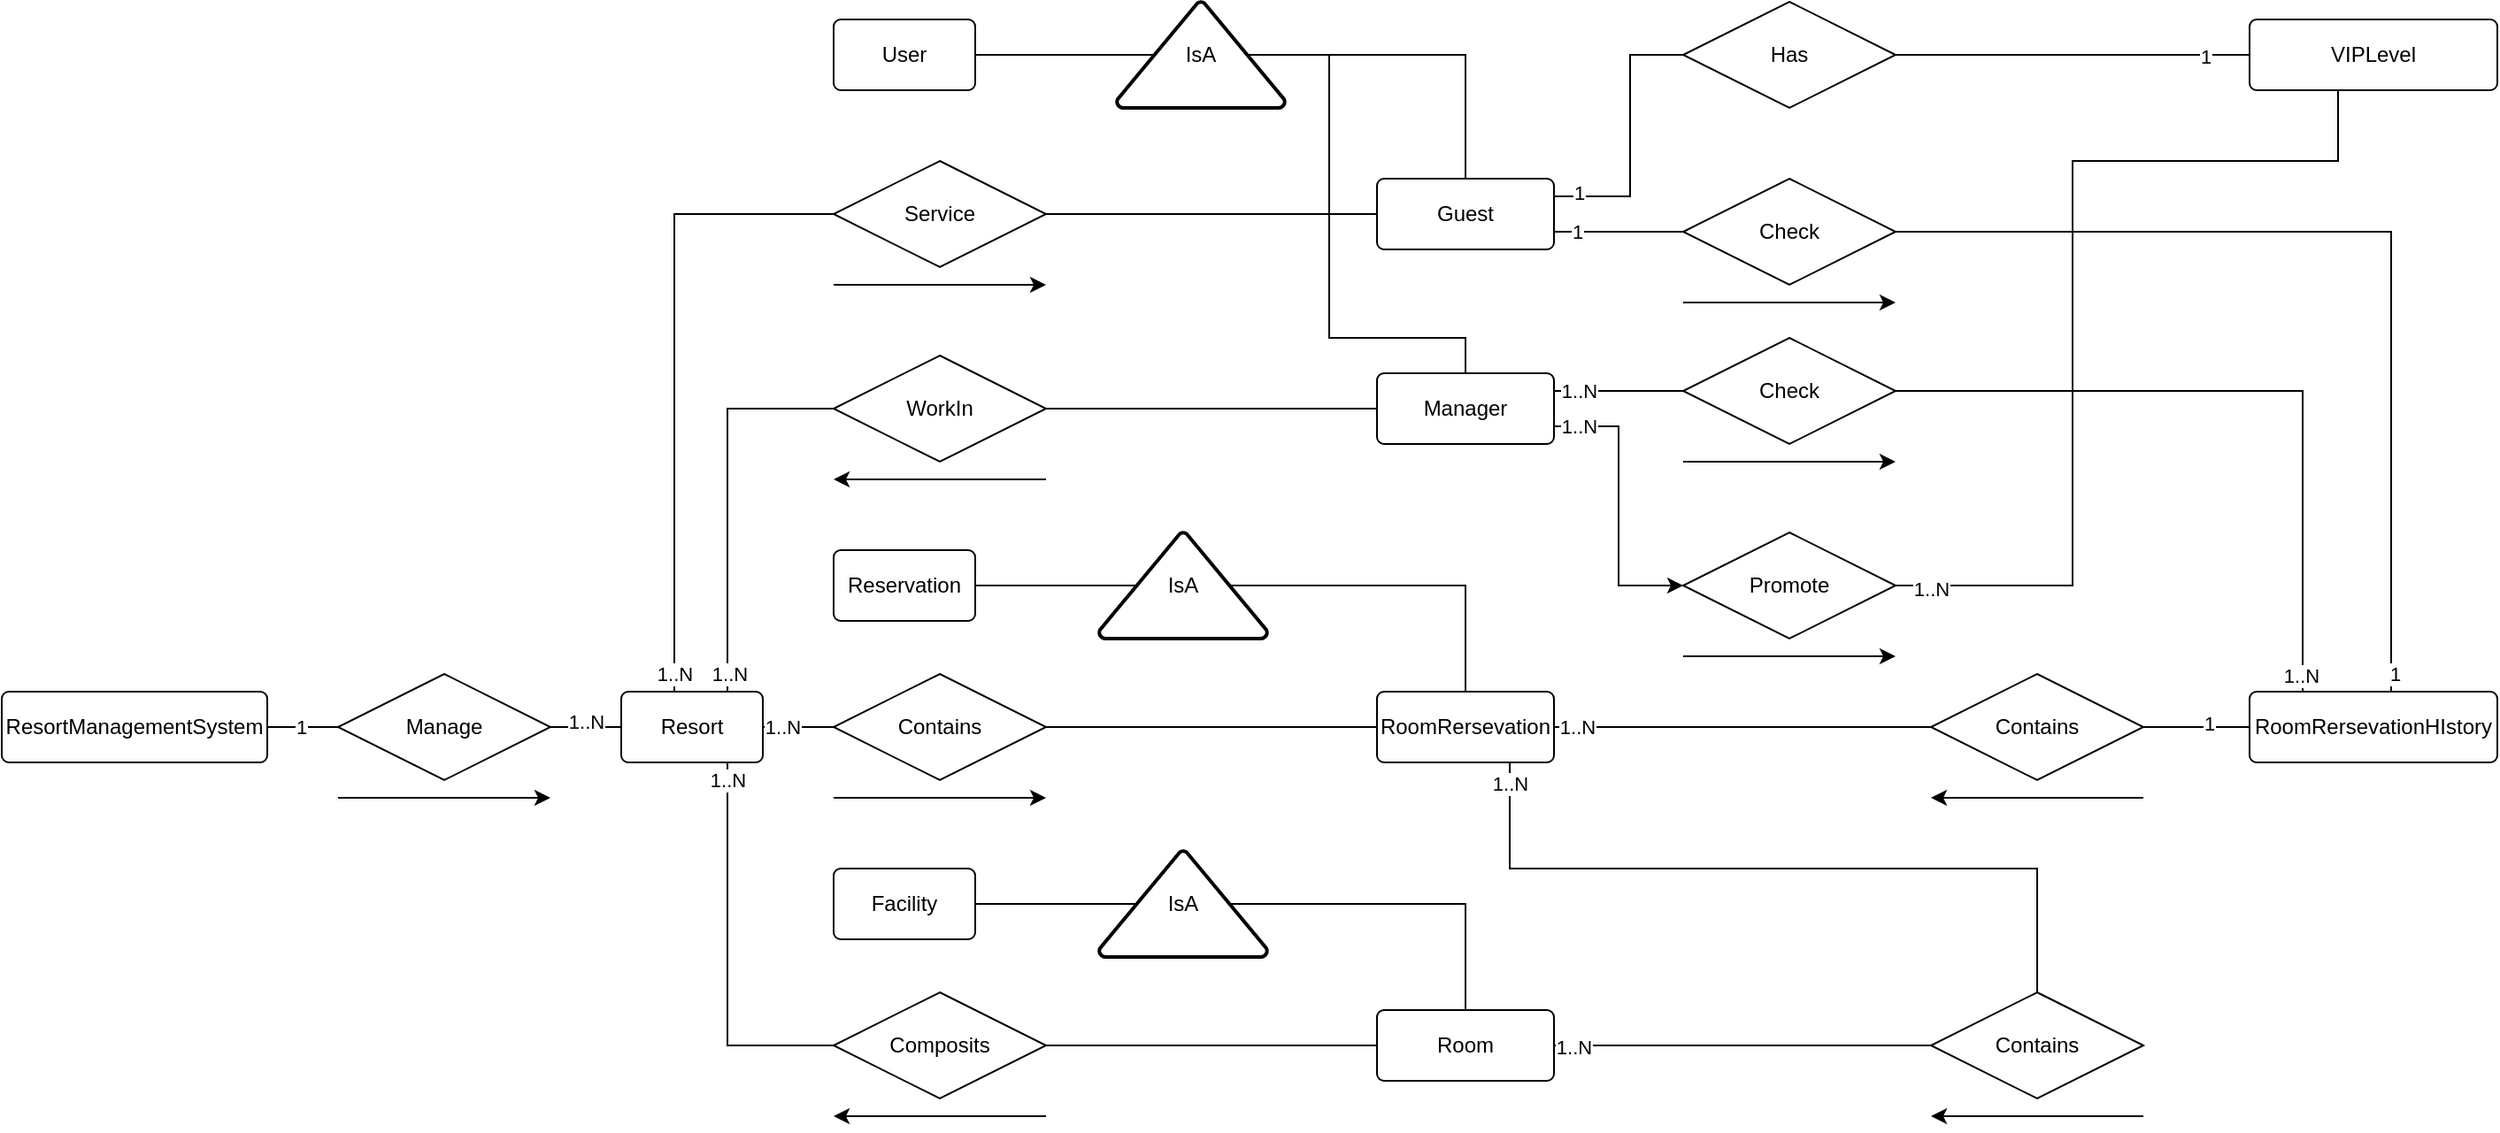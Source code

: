 <mxfile version="22.0.8" type="google">
  <diagram name="Page-1" id="CtAqu_Ewa9IOqDz0TUkq">
    <mxGraphModel grid="1" page="1" gridSize="10" guides="1" tooltips="1" connect="1" arrows="1" fold="1" pageScale="1" pageWidth="827" pageHeight="1169" math="0" shadow="0">
      <root>
        <mxCell id="0" />
        <mxCell id="1" parent="0" />
        <mxCell id="b1p56JkDS0H2IpYGcqzU-3" style="edgeStyle=orthogonalEdgeStyle;rounded=0;orthogonalLoop=1;jettySize=auto;html=1;exitX=1;exitY=0.5;exitDx=0;exitDy=0;entryX=0;entryY=0.5;entryDx=0;entryDy=0;endArrow=none;endFill=0;" edge="1" parent="1" source="b1p56JkDS0H2IpYGcqzU-1" target="b1p56JkDS0H2IpYGcqzU-2">
          <mxGeometry relative="1" as="geometry" />
        </mxCell>
        <mxCell id="b1p56JkDS0H2IpYGcqzU-4" value="1" style="edgeLabel;html=1;align=center;verticalAlign=middle;resizable=0;points=[];" vertex="1" connectable="0" parent="b1p56JkDS0H2IpYGcqzU-3">
          <mxGeometry x="-0.064" relative="1" as="geometry">
            <mxPoint as="offset" />
          </mxGeometry>
        </mxCell>
        <mxCell id="b1p56JkDS0H2IpYGcqzU-1" value="ResortManagementSystem" style="rounded=1;arcSize=10;whiteSpace=wrap;html=1;align=center;" vertex="1" parent="1">
          <mxGeometry x="50" y="320" width="150" height="40" as="geometry" />
        </mxCell>
        <mxCell id="b1p56JkDS0H2IpYGcqzU-6" style="edgeStyle=orthogonalEdgeStyle;rounded=0;orthogonalLoop=1;jettySize=auto;html=1;exitX=1;exitY=0.5;exitDx=0;exitDy=0;entryX=0;entryY=0.5;entryDx=0;entryDy=0;endArrow=none;endFill=0;" edge="1" parent="1" source="b1p56JkDS0H2IpYGcqzU-2" target="b1p56JkDS0H2IpYGcqzU-5">
          <mxGeometry relative="1" as="geometry" />
        </mxCell>
        <mxCell id="b1p56JkDS0H2IpYGcqzU-7" value="1..N" style="edgeLabel;html=1;align=center;verticalAlign=middle;resizable=0;points=[];" vertex="1" connectable="0" parent="b1p56JkDS0H2IpYGcqzU-6">
          <mxGeometry y="3" relative="1" as="geometry">
            <mxPoint as="offset" />
          </mxGeometry>
        </mxCell>
        <mxCell id="b1p56JkDS0H2IpYGcqzU-2" value="Manage" style="shape=rhombus;perimeter=rhombusPerimeter;whiteSpace=wrap;html=1;align=center;" vertex="1" parent="1">
          <mxGeometry x="240" y="310" width="120" height="60" as="geometry" />
        </mxCell>
        <mxCell id="b1p56JkDS0H2IpYGcqzU-100" style="edgeStyle=orthogonalEdgeStyle;rounded=0;orthogonalLoop=1;jettySize=auto;html=1;exitX=0.75;exitY=0;exitDx=0;exitDy=0;entryX=0;entryY=0.5;entryDx=0;entryDy=0;endArrow=none;endFill=0;" edge="1" parent="1" source="b1p56JkDS0H2IpYGcqzU-5" target="b1p56JkDS0H2IpYGcqzU-67">
          <mxGeometry relative="1" as="geometry" />
        </mxCell>
        <mxCell id="b1p56JkDS0H2IpYGcqzU-101" value="1..N" style="edgeLabel;html=1;align=center;verticalAlign=middle;resizable=0;points=[];" vertex="1" connectable="0" parent="b1p56JkDS0H2IpYGcqzU-100">
          <mxGeometry x="-0.746" y="-1" relative="1" as="geometry">
            <mxPoint y="18" as="offset" />
          </mxGeometry>
        </mxCell>
        <mxCell id="b1p56JkDS0H2IpYGcqzU-5" value="Resort" style="rounded=1;arcSize=10;whiteSpace=wrap;html=1;align=center;" vertex="1" parent="1">
          <mxGeometry x="400" y="320" width="80" height="40" as="geometry" />
        </mxCell>
        <mxCell id="b1p56JkDS0H2IpYGcqzU-14" value="1..N" style="edgeStyle=orthogonalEdgeStyle;rounded=0;orthogonalLoop=1;jettySize=auto;html=1;exitX=0;exitY=0.5;exitDx=0;exitDy=0;entryX=0.75;entryY=0;entryDx=0;entryDy=0;endArrow=none;endFill=0;" edge="1" parent="1" source="b1p56JkDS0H2IpYGcqzU-8" target="b1p56JkDS0H2IpYGcqzU-5">
          <mxGeometry x="0.795" relative="1" as="geometry">
            <Array as="points">
              <mxPoint x="430" y="50" />
              <mxPoint x="430" y="320" />
            </Array>
            <mxPoint as="offset" />
          </mxGeometry>
        </mxCell>
        <mxCell id="b1p56JkDS0H2IpYGcqzU-66" style="edgeStyle=orthogonalEdgeStyle;rounded=0;orthogonalLoop=1;jettySize=auto;html=1;exitX=1;exitY=0.5;exitDx=0;exitDy=0;entryX=0;entryY=0.5;entryDx=0;entryDy=0;endArrow=none;endFill=0;" edge="1" parent="1" source="b1p56JkDS0H2IpYGcqzU-8" target="b1p56JkDS0H2IpYGcqzU-46">
          <mxGeometry relative="1" as="geometry" />
        </mxCell>
        <mxCell id="b1p56JkDS0H2IpYGcqzU-8" value="Service" style="shape=rhombus;perimeter=rhombusPerimeter;whiteSpace=wrap;html=1;align=center;" vertex="1" parent="1">
          <mxGeometry x="520" y="20" width="120" height="60" as="geometry" />
        </mxCell>
        <mxCell id="b1p56JkDS0H2IpYGcqzU-12" style="edgeStyle=orthogonalEdgeStyle;rounded=0;orthogonalLoop=1;jettySize=auto;html=1;exitX=0;exitY=0.5;exitDx=0;exitDy=0;entryX=1;entryY=0.5;entryDx=0;entryDy=0;endArrow=none;endFill=0;" edge="1" parent="1" source="b1p56JkDS0H2IpYGcqzU-10" target="b1p56JkDS0H2IpYGcqzU-5">
          <mxGeometry relative="1" as="geometry" />
        </mxCell>
        <mxCell id="b1p56JkDS0H2IpYGcqzU-27" value="1..N" style="edgeLabel;html=1;align=center;verticalAlign=middle;resizable=0;points=[];" vertex="1" connectable="0" parent="b1p56JkDS0H2IpYGcqzU-12">
          <mxGeometry x="-0.114" y="-2" relative="1" as="geometry">
            <mxPoint x="-12" y="2" as="offset" />
          </mxGeometry>
        </mxCell>
        <mxCell id="b1p56JkDS0H2IpYGcqzU-72" style="edgeStyle=orthogonalEdgeStyle;rounded=0;orthogonalLoop=1;jettySize=auto;html=1;exitX=1;exitY=0.5;exitDx=0;exitDy=0;entryX=0;entryY=0.5;entryDx=0;entryDy=0;endArrow=none;endFill=0;" edge="1" parent="1" source="b1p56JkDS0H2IpYGcqzU-10" target="b1p56JkDS0H2IpYGcqzU-51">
          <mxGeometry relative="1" as="geometry" />
        </mxCell>
        <mxCell id="b1p56JkDS0H2IpYGcqzU-10" value="Contains" style="shape=rhombus;perimeter=rhombusPerimeter;whiteSpace=wrap;html=1;align=center;" vertex="1" parent="1">
          <mxGeometry x="520" y="310" width="120" height="60" as="geometry" />
        </mxCell>
        <mxCell id="b1p56JkDS0H2IpYGcqzU-15" style="edgeStyle=orthogonalEdgeStyle;rounded=0;orthogonalLoop=1;jettySize=auto;html=1;exitX=0;exitY=0.5;exitDx=0;exitDy=0;entryX=0.75;entryY=1;entryDx=0;entryDy=0;endArrow=none;endFill=0;" edge="1" parent="1" source="b1p56JkDS0H2IpYGcqzU-11" target="b1p56JkDS0H2IpYGcqzU-5">
          <mxGeometry relative="1" as="geometry" />
        </mxCell>
        <mxCell id="b1p56JkDS0H2IpYGcqzU-25" value="1..N" style="edgeLabel;html=1;align=center;verticalAlign=middle;resizable=0;points=[];" vertex="1" connectable="0" parent="b1p56JkDS0H2IpYGcqzU-15">
          <mxGeometry x="0.382" y="-2" relative="1" as="geometry">
            <mxPoint x="-2" y="-58" as="offset" />
          </mxGeometry>
        </mxCell>
        <mxCell id="b1p56JkDS0H2IpYGcqzU-63" style="edgeStyle=orthogonalEdgeStyle;rounded=0;orthogonalLoop=1;jettySize=auto;html=1;exitX=1;exitY=0.5;exitDx=0;exitDy=0;entryX=0;entryY=0.5;entryDx=0;entryDy=0;endArrow=none;endFill=0;" edge="1" parent="1" source="b1p56JkDS0H2IpYGcqzU-11" target="b1p56JkDS0H2IpYGcqzU-38">
          <mxGeometry relative="1" as="geometry" />
        </mxCell>
        <mxCell id="b1p56JkDS0H2IpYGcqzU-11" value="Composits" style="shape=rhombus;perimeter=rhombusPerimeter;whiteSpace=wrap;html=1;align=center;" vertex="1" parent="1">
          <mxGeometry x="520" y="490" width="120" height="60" as="geometry" />
        </mxCell>
        <mxCell id="b1p56JkDS0H2IpYGcqzU-16" value="User" style="rounded=1;arcSize=10;whiteSpace=wrap;html=1;align=center;" vertex="1" parent="1">
          <mxGeometry x="520" y="-60" width="80" height="40" as="geometry" />
        </mxCell>
        <mxCell id="b1p56JkDS0H2IpYGcqzU-18" value="Reservation" style="rounded=1;arcSize=10;whiteSpace=wrap;html=1;align=center;" vertex="1" parent="1">
          <mxGeometry x="520" y="240" width="80" height="40" as="geometry" />
        </mxCell>
        <mxCell id="b1p56JkDS0H2IpYGcqzU-33" style="edgeStyle=orthogonalEdgeStyle;rounded=0;orthogonalLoop=1;jettySize=auto;html=1;exitX=1;exitY=0.5;exitDx=0;exitDy=0;entryX=0.22;entryY=0.5;entryDx=0;entryDy=0;endArrow=none;endFill=0;entryPerimeter=0;" edge="1" parent="1" source="b1p56JkDS0H2IpYGcqzU-19" target="b1p56JkDS0H2IpYGcqzU-37">
          <mxGeometry relative="1" as="geometry">
            <mxPoint x="670" y="440" as="targetPoint" />
          </mxGeometry>
        </mxCell>
        <mxCell id="b1p56JkDS0H2IpYGcqzU-19" value="Facility" style="rounded=1;arcSize=10;whiteSpace=wrap;html=1;align=center;" vertex="1" parent="1">
          <mxGeometry x="520" y="420" width="80" height="40" as="geometry" />
        </mxCell>
        <mxCell id="b1p56JkDS0H2IpYGcqzU-23" value="" style="endArrow=classic;html=1;rounded=0;" edge="1" parent="1">
          <mxGeometry width="50" height="50" relative="1" as="geometry">
            <mxPoint x="240" y="380" as="sourcePoint" />
            <mxPoint x="360" y="380" as="targetPoint" />
          </mxGeometry>
        </mxCell>
        <mxCell id="b1p56JkDS0H2IpYGcqzU-29" value="" style="endArrow=classic;html=1;rounded=0;" edge="1" parent="1">
          <mxGeometry width="50" height="50" relative="1" as="geometry">
            <mxPoint x="520" y="90" as="sourcePoint" />
            <mxPoint x="640" y="90" as="targetPoint" />
          </mxGeometry>
        </mxCell>
        <mxCell id="b1p56JkDS0H2IpYGcqzU-30" value="" style="endArrow=classic;html=1;rounded=0;" edge="1" parent="1">
          <mxGeometry width="50" height="50" relative="1" as="geometry">
            <mxPoint x="520" y="380" as="sourcePoint" />
            <mxPoint x="640" y="380" as="targetPoint" />
          </mxGeometry>
        </mxCell>
        <mxCell id="b1p56JkDS0H2IpYGcqzU-31" value="" style="endArrow=classic;html=1;rounded=0;" edge="1" parent="1">
          <mxGeometry width="50" height="50" relative="1" as="geometry">
            <mxPoint x="640" y="560" as="sourcePoint" />
            <mxPoint x="520" y="560" as="targetPoint" />
          </mxGeometry>
        </mxCell>
        <mxCell id="b1p56JkDS0H2IpYGcqzU-73" style="edgeStyle=orthogonalEdgeStyle;rounded=0;orthogonalLoop=1;jettySize=auto;html=1;exitX=0.78;exitY=0.5;exitDx=0;exitDy=0;exitPerimeter=0;entryX=0.5;entryY=0;entryDx=0;entryDy=0;endArrow=none;endFill=0;" edge="1" parent="1" source="b1p56JkDS0H2IpYGcqzU-37" target="b1p56JkDS0H2IpYGcqzU-38">
          <mxGeometry relative="1" as="geometry" />
        </mxCell>
        <mxCell id="b1p56JkDS0H2IpYGcqzU-37" value="IsA" style="strokeWidth=2;html=1;shape=mxgraph.flowchart.extract_or_measurement;whiteSpace=wrap;" vertex="1" parent="1">
          <mxGeometry x="670" y="410" width="95" height="60" as="geometry" />
        </mxCell>
        <mxCell id="b1p56JkDS0H2IpYGcqzU-38" value="Room" style="rounded=1;arcSize=10;whiteSpace=wrap;html=1;align=center;" vertex="1" parent="1">
          <mxGeometry x="827" y="500" width="100" height="40" as="geometry" />
        </mxCell>
        <mxCell id="b1p56JkDS0H2IpYGcqzU-61" style="edgeStyle=orthogonalEdgeStyle;rounded=0;orthogonalLoop=1;jettySize=auto;html=1;exitX=0.78;exitY=0.5;exitDx=0;exitDy=0;exitPerimeter=0;entryX=0.5;entryY=0;entryDx=0;entryDy=0;endArrow=none;endFill=0;" edge="1" parent="1" source="b1p56JkDS0H2IpYGcqzU-41" target="b1p56JkDS0H2IpYGcqzU-51">
          <mxGeometry relative="1" as="geometry" />
        </mxCell>
        <mxCell id="b1p56JkDS0H2IpYGcqzU-41" value="IsA" style="strokeWidth=2;html=1;shape=mxgraph.flowchart.extract_or_measurement;whiteSpace=wrap;" vertex="1" parent="1">
          <mxGeometry x="670" y="230" width="95" height="60" as="geometry" />
        </mxCell>
        <mxCell id="b1p56JkDS0H2IpYGcqzU-43" style="edgeStyle=orthogonalEdgeStyle;rounded=0;orthogonalLoop=1;jettySize=auto;html=1;exitX=1;exitY=0.5;exitDx=0;exitDy=0;entryX=0.22;entryY=0.5;entryDx=0;entryDy=0;entryPerimeter=0;endArrow=none;endFill=0;" edge="1" parent="1" source="b1p56JkDS0H2IpYGcqzU-18" target="b1p56JkDS0H2IpYGcqzU-41">
          <mxGeometry relative="1" as="geometry" />
        </mxCell>
        <mxCell id="b1p56JkDS0H2IpYGcqzU-64" style="edgeStyle=orthogonalEdgeStyle;rounded=0;orthogonalLoop=1;jettySize=auto;html=1;exitX=0.78;exitY=0.5;exitDx=0;exitDy=0;exitPerimeter=0;entryX=0.5;entryY=0;entryDx=0;entryDy=0;endArrow=none;endFill=0;" edge="1" parent="1" source="b1p56JkDS0H2IpYGcqzU-45" target="b1p56JkDS0H2IpYGcqzU-46">
          <mxGeometry relative="1" as="geometry" />
        </mxCell>
        <mxCell id="b1p56JkDS0H2IpYGcqzU-65" style="edgeStyle=orthogonalEdgeStyle;rounded=0;orthogonalLoop=1;jettySize=auto;html=1;exitX=0.78;exitY=0.5;exitDx=0;exitDy=0;exitPerimeter=0;entryX=0.5;entryY=0;entryDx=0;entryDy=0;endArrow=none;endFill=0;" edge="1" parent="1" source="b1p56JkDS0H2IpYGcqzU-45" target="b1p56JkDS0H2IpYGcqzU-48">
          <mxGeometry relative="1" as="geometry">
            <Array as="points">
              <mxPoint x="800" y="-40" />
              <mxPoint x="800" y="120" />
              <mxPoint x="877" y="120" />
            </Array>
          </mxGeometry>
        </mxCell>
        <mxCell id="b1p56JkDS0H2IpYGcqzU-45" value="IsA" style="strokeWidth=2;html=1;shape=mxgraph.flowchart.extract_or_measurement;whiteSpace=wrap;" vertex="1" parent="1">
          <mxGeometry x="680" y="-70" width="95" height="60" as="geometry" />
        </mxCell>
        <mxCell id="b1p56JkDS0H2IpYGcqzU-79" style="edgeStyle=orthogonalEdgeStyle;rounded=0;orthogonalLoop=1;jettySize=auto;html=1;exitX=1;exitY=0.5;exitDx=0;exitDy=0;entryX=0;entryY=0.5;entryDx=0;entryDy=0;endArrow=none;endFill=0;" edge="1" parent="1" source="b1p56JkDS0H2IpYGcqzU-46" target="b1p56JkDS0H2IpYGcqzU-78">
          <mxGeometry relative="1" as="geometry">
            <Array as="points">
              <mxPoint x="927" y="60" />
            </Array>
          </mxGeometry>
        </mxCell>
        <mxCell id="b1p56JkDS0H2IpYGcqzU-94" value="1" style="edgeLabel;html=1;align=center;verticalAlign=middle;resizable=0;points=[];" vertex="1" connectable="0" parent="b1p56JkDS0H2IpYGcqzU-79">
          <mxGeometry x="-0.304" y="-1" relative="1" as="geometry">
            <mxPoint x="-6" y="-1" as="offset" />
          </mxGeometry>
        </mxCell>
        <mxCell id="b1p56JkDS0H2IpYGcqzU-92" style="edgeStyle=orthogonalEdgeStyle;rounded=0;orthogonalLoop=1;jettySize=auto;html=1;exitX=1;exitY=0.25;exitDx=0;exitDy=0;entryX=0;entryY=0.5;entryDx=0;entryDy=0;endArrow=none;endFill=0;" edge="1" parent="1" source="b1p56JkDS0H2IpYGcqzU-46" target="b1p56JkDS0H2IpYGcqzU-88">
          <mxGeometry relative="1" as="geometry">
            <Array as="points">
              <mxPoint x="970" y="40" />
              <mxPoint x="970" y="-40" />
            </Array>
          </mxGeometry>
        </mxCell>
        <mxCell id="b1p56JkDS0H2IpYGcqzU-93" value="1" style="edgeLabel;html=1;align=center;verticalAlign=middle;resizable=0;points=[];" vertex="1" connectable="0" parent="b1p56JkDS0H2IpYGcqzU-92">
          <mxGeometry x="-0.866" y="2" relative="1" as="geometry">
            <mxPoint x="3" as="offset" />
          </mxGeometry>
        </mxCell>
        <mxCell id="b1p56JkDS0H2IpYGcqzU-46" value="Guest" style="rounded=1;arcSize=10;whiteSpace=wrap;html=1;align=center;" vertex="1" parent="1">
          <mxGeometry x="827" y="30" width="100" height="40" as="geometry" />
        </mxCell>
        <mxCell id="b1p56JkDS0H2IpYGcqzU-47" style="edgeStyle=orthogonalEdgeStyle;rounded=0;orthogonalLoop=1;jettySize=auto;html=1;exitX=1;exitY=0.5;exitDx=0;exitDy=0;entryX=0.22;entryY=0.5;entryDx=0;entryDy=0;entryPerimeter=0;endArrow=none;endFill=0;" edge="1" parent="1" source="b1p56JkDS0H2IpYGcqzU-16" target="b1p56JkDS0H2IpYGcqzU-45">
          <mxGeometry relative="1" as="geometry" />
        </mxCell>
        <mxCell id="b1p56JkDS0H2IpYGcqzU-75" style="edgeStyle=orthogonalEdgeStyle;rounded=0;orthogonalLoop=1;jettySize=auto;html=1;exitX=1;exitY=0.5;exitDx=0;exitDy=0;entryX=0;entryY=0.5;entryDx=0;entryDy=0;endArrow=none;endFill=0;" edge="1" parent="1" source="b1p56JkDS0H2IpYGcqzU-48" target="b1p56JkDS0H2IpYGcqzU-74">
          <mxGeometry relative="1" as="geometry">
            <Array as="points">
              <mxPoint x="927" y="150" />
            </Array>
          </mxGeometry>
        </mxCell>
        <mxCell id="b1p56JkDS0H2IpYGcqzU-98" value="1..N" style="edgeLabel;html=1;align=center;verticalAlign=middle;resizable=0;points=[];" vertex="1" connectable="0" parent="b1p56JkDS0H2IpYGcqzU-75">
          <mxGeometry x="-0.389" y="2" relative="1" as="geometry">
            <mxPoint x="-2" y="2" as="offset" />
          </mxGeometry>
        </mxCell>
        <mxCell id="b1p56JkDS0H2IpYGcqzU-108" style="edgeStyle=orthogonalEdgeStyle;rounded=0;orthogonalLoop=1;jettySize=auto;html=1;exitX=1;exitY=0.75;exitDx=0;exitDy=0;entryX=0;entryY=0.5;entryDx=0;entryDy=0;" edge="1" parent="1" source="b1p56JkDS0H2IpYGcqzU-48" target="b1p56JkDS0H2IpYGcqzU-106">
          <mxGeometry relative="1" as="geometry" />
        </mxCell>
        <mxCell id="b1p56JkDS0H2IpYGcqzU-109" value="1..N" style="edgeLabel;html=1;align=center;verticalAlign=middle;resizable=0;points=[];" vertex="1" connectable="0" parent="b1p56JkDS0H2IpYGcqzU-108">
          <mxGeometry x="-0.829" y="1" relative="1" as="geometry">
            <mxPoint y="1" as="offset" />
          </mxGeometry>
        </mxCell>
        <mxCell id="b1p56JkDS0H2IpYGcqzU-48" value="Manager" style="rounded=1;arcSize=10;whiteSpace=wrap;html=1;align=center;" vertex="1" parent="1">
          <mxGeometry x="827" y="140" width="100" height="40" as="geometry" />
        </mxCell>
        <mxCell id="b1p56JkDS0H2IpYGcqzU-58" style="edgeStyle=orthogonalEdgeStyle;rounded=0;orthogonalLoop=1;jettySize=auto;html=1;exitX=1;exitY=0.5;exitDx=0;exitDy=0;entryX=0;entryY=0.5;entryDx=0;entryDy=0;endArrow=none;endFill=0;" edge="1" parent="1" source="b1p56JkDS0H2IpYGcqzU-51" target="b1p56JkDS0H2IpYGcqzU-57">
          <mxGeometry relative="1" as="geometry" />
        </mxCell>
        <mxCell id="b1p56JkDS0H2IpYGcqzU-103" value="1..N" style="edgeLabel;html=1;align=center;verticalAlign=middle;resizable=0;points=[];" vertex="1" connectable="0" parent="b1p56JkDS0H2IpYGcqzU-58">
          <mxGeometry x="-0.896" y="1" relative="1" as="geometry">
            <mxPoint x="2" y="1" as="offset" />
          </mxGeometry>
        </mxCell>
        <mxCell id="b1p56JkDS0H2IpYGcqzU-84" style="edgeStyle=orthogonalEdgeStyle;rounded=0;orthogonalLoop=1;jettySize=auto;html=1;exitX=0.75;exitY=1;exitDx=0;exitDy=0;entryX=0.5;entryY=0;entryDx=0;entryDy=0;endArrow=none;endFill=0;" edge="1" parent="1" source="b1p56JkDS0H2IpYGcqzU-51" target="b1p56JkDS0H2IpYGcqzU-83">
          <mxGeometry relative="1" as="geometry">
            <Array as="points">
              <mxPoint x="902" y="420" />
              <mxPoint x="1200" y="420" />
            </Array>
          </mxGeometry>
        </mxCell>
        <mxCell id="b1p56JkDS0H2IpYGcqzU-104" value="1..N" style="edgeLabel;html=1;align=center;verticalAlign=middle;resizable=0;points=[];" vertex="1" connectable="0" parent="b1p56JkDS0H2IpYGcqzU-84">
          <mxGeometry x="-0.944" relative="1" as="geometry">
            <mxPoint as="offset" />
          </mxGeometry>
        </mxCell>
        <mxCell id="b1p56JkDS0H2IpYGcqzU-51" value="RoomRersevation" style="rounded=1;arcSize=10;whiteSpace=wrap;html=1;align=center;" vertex="1" parent="1">
          <mxGeometry x="827" y="320" width="100" height="40" as="geometry" />
        </mxCell>
        <mxCell id="b1p56JkDS0H2IpYGcqzU-56" value="RoomRersevationHIstory" style="rounded=1;arcSize=10;whiteSpace=wrap;html=1;align=center;" vertex="1" parent="1">
          <mxGeometry x="1320" y="320" width="140" height="40" as="geometry" />
        </mxCell>
        <mxCell id="b1p56JkDS0H2IpYGcqzU-59" style="edgeStyle=orthogonalEdgeStyle;rounded=0;orthogonalLoop=1;jettySize=auto;html=1;exitX=1;exitY=0.5;exitDx=0;exitDy=0;entryX=0;entryY=0.5;entryDx=0;entryDy=0;endArrow=none;endFill=0;" edge="1" parent="1" source="b1p56JkDS0H2IpYGcqzU-57" target="b1p56JkDS0H2IpYGcqzU-56">
          <mxGeometry relative="1" as="geometry" />
        </mxCell>
        <mxCell id="b1p56JkDS0H2IpYGcqzU-102" value="1" style="edgeLabel;html=1;align=center;verticalAlign=middle;resizable=0;points=[];" vertex="1" connectable="0" parent="b1p56JkDS0H2IpYGcqzU-59">
          <mxGeometry x="0.212" y="2" relative="1" as="geometry">
            <mxPoint as="offset" />
          </mxGeometry>
        </mxCell>
        <mxCell id="b1p56JkDS0H2IpYGcqzU-57" value="Contains" style="shape=rhombus;perimeter=rhombusPerimeter;whiteSpace=wrap;html=1;align=center;" vertex="1" parent="1">
          <mxGeometry x="1140" y="310" width="120" height="60" as="geometry" />
        </mxCell>
        <mxCell id="b1p56JkDS0H2IpYGcqzU-60" value="" style="endArrow=classic;html=1;rounded=0;" edge="1" parent="1">
          <mxGeometry width="50" height="50" relative="1" as="geometry">
            <mxPoint x="1260" y="380" as="sourcePoint" />
            <mxPoint x="1140" y="380" as="targetPoint" />
          </mxGeometry>
        </mxCell>
        <mxCell id="b1p56JkDS0H2IpYGcqzU-69" style="edgeStyle=orthogonalEdgeStyle;rounded=0;orthogonalLoop=1;jettySize=auto;html=1;exitX=1;exitY=0.5;exitDx=0;exitDy=0;entryX=0;entryY=0.5;entryDx=0;entryDy=0;endArrow=none;endFill=0;" edge="1" parent="1" source="b1p56JkDS0H2IpYGcqzU-67" target="b1p56JkDS0H2IpYGcqzU-48">
          <mxGeometry relative="1" as="geometry" />
        </mxCell>
        <mxCell id="b1p56JkDS0H2IpYGcqzU-67" value="WorkIn" style="shape=rhombus;perimeter=rhombusPerimeter;whiteSpace=wrap;html=1;align=center;" vertex="1" parent="1">
          <mxGeometry x="520" y="130" width="120" height="60" as="geometry" />
        </mxCell>
        <mxCell id="b1p56JkDS0H2IpYGcqzU-68" value="" style="endArrow=classic;html=1;rounded=0;" edge="1" parent="1">
          <mxGeometry width="50" height="50" relative="1" as="geometry">
            <mxPoint x="640" y="200" as="sourcePoint" />
            <mxPoint x="520" y="200" as="targetPoint" />
          </mxGeometry>
        </mxCell>
        <mxCell id="b1p56JkDS0H2IpYGcqzU-76" style="edgeStyle=orthogonalEdgeStyle;rounded=0;orthogonalLoop=1;jettySize=auto;html=1;exitX=1;exitY=0.5;exitDx=0;exitDy=0;entryX=0.5;entryY=0;entryDx=0;entryDy=0;endArrow=none;endFill=0;" edge="1" parent="1" source="b1p56JkDS0H2IpYGcqzU-74" target="b1p56JkDS0H2IpYGcqzU-56">
          <mxGeometry relative="1" as="geometry">
            <Array as="points">
              <mxPoint x="1350" y="150" />
              <mxPoint x="1350" y="320" />
            </Array>
          </mxGeometry>
        </mxCell>
        <mxCell id="b1p56JkDS0H2IpYGcqzU-97" value="1..N" style="edgeLabel;html=1;align=center;verticalAlign=middle;resizable=0;points=[];" vertex="1" connectable="0" parent="b1p56JkDS0H2IpYGcqzU-76">
          <mxGeometry x="0.702" y="-1" relative="1" as="geometry">
            <mxPoint y="16" as="offset" />
          </mxGeometry>
        </mxCell>
        <mxCell id="b1p56JkDS0H2IpYGcqzU-74" value="Check" style="shape=rhombus;perimeter=rhombusPerimeter;whiteSpace=wrap;html=1;align=center;" vertex="1" parent="1">
          <mxGeometry x="1000" y="120" width="120" height="60" as="geometry" />
        </mxCell>
        <mxCell id="b1p56JkDS0H2IpYGcqzU-77" value="" style="endArrow=classic;html=1;rounded=0;" edge="1" parent="1">
          <mxGeometry width="50" height="50" relative="1" as="geometry">
            <mxPoint x="1000" y="190" as="sourcePoint" />
            <mxPoint x="1120" y="190" as="targetPoint" />
          </mxGeometry>
        </mxCell>
        <mxCell id="b1p56JkDS0H2IpYGcqzU-81" style="edgeStyle=orthogonalEdgeStyle;rounded=0;orthogonalLoop=1;jettySize=auto;html=1;exitX=1;exitY=0.5;exitDx=0;exitDy=0;entryX=0.5;entryY=0;entryDx=0;entryDy=0;endArrow=none;endFill=0;" edge="1" parent="1" source="b1p56JkDS0H2IpYGcqzU-78" target="b1p56JkDS0H2IpYGcqzU-56">
          <mxGeometry relative="1" as="geometry">
            <Array as="points">
              <mxPoint x="1400" y="60" />
              <mxPoint x="1400" y="320" />
            </Array>
          </mxGeometry>
        </mxCell>
        <mxCell id="b1p56JkDS0H2IpYGcqzU-96" value="1" style="edgeLabel;html=1;align=center;verticalAlign=middle;resizable=0;points=[];" vertex="1" connectable="0" parent="b1p56JkDS0H2IpYGcqzU-81">
          <mxGeometry x="0.838" y="2" relative="1" as="geometry">
            <mxPoint y="24" as="offset" />
          </mxGeometry>
        </mxCell>
        <mxCell id="b1p56JkDS0H2IpYGcqzU-78" value="Check" style="shape=rhombus;perimeter=rhombusPerimeter;whiteSpace=wrap;html=1;align=center;" vertex="1" parent="1">
          <mxGeometry x="1000" y="30" width="120" height="60" as="geometry" />
        </mxCell>
        <mxCell id="b1p56JkDS0H2IpYGcqzU-82" value="" style="endArrow=classic;html=1;rounded=0;" edge="1" parent="1">
          <mxGeometry width="50" height="50" relative="1" as="geometry">
            <mxPoint x="1000" y="100" as="sourcePoint" />
            <mxPoint x="1120" y="100" as="targetPoint" />
          </mxGeometry>
        </mxCell>
        <mxCell id="b1p56JkDS0H2IpYGcqzU-85" style="edgeStyle=orthogonalEdgeStyle;rounded=0;orthogonalLoop=1;jettySize=auto;html=1;exitX=0;exitY=0.5;exitDx=0;exitDy=0;entryX=1;entryY=0.5;entryDx=0;entryDy=0;endArrow=none;endFill=0;" edge="1" parent="1" source="b1p56JkDS0H2IpYGcqzU-83" target="b1p56JkDS0H2IpYGcqzU-38">
          <mxGeometry relative="1" as="geometry" />
        </mxCell>
        <mxCell id="b1p56JkDS0H2IpYGcqzU-105" value="1..N" style="edgeLabel;html=1;align=center;verticalAlign=middle;resizable=0;points=[];" vertex="1" connectable="0" parent="b1p56JkDS0H2IpYGcqzU-85">
          <mxGeometry x="0.901" y="1" relative="1" as="geometry">
            <mxPoint as="offset" />
          </mxGeometry>
        </mxCell>
        <mxCell id="b1p56JkDS0H2IpYGcqzU-83" value="Contains" style="shape=rhombus;perimeter=rhombusPerimeter;whiteSpace=wrap;html=1;align=center;" vertex="1" parent="1">
          <mxGeometry x="1140" y="490" width="120" height="60" as="geometry" />
        </mxCell>
        <mxCell id="b1p56JkDS0H2IpYGcqzU-86" value="" style="endArrow=classic;html=1;rounded=0;" edge="1" parent="1">
          <mxGeometry width="50" height="50" relative="1" as="geometry">
            <mxPoint x="1260" y="560" as="sourcePoint" />
            <mxPoint x="1140" y="560" as="targetPoint" />
          </mxGeometry>
        </mxCell>
        <mxCell id="b1p56JkDS0H2IpYGcqzU-87" value="VIPLevel" style="rounded=1;arcSize=10;whiteSpace=wrap;html=1;align=center;" vertex="1" parent="1">
          <mxGeometry x="1320" y="-60" width="140" height="40" as="geometry" />
        </mxCell>
        <mxCell id="b1p56JkDS0H2IpYGcqzU-90" style="edgeStyle=orthogonalEdgeStyle;rounded=0;orthogonalLoop=1;jettySize=auto;html=1;exitX=1;exitY=0.5;exitDx=0;exitDy=0;entryX=0;entryY=0.5;entryDx=0;entryDy=0;endArrow=none;endFill=0;" edge="1" parent="1" source="b1p56JkDS0H2IpYGcqzU-88" target="b1p56JkDS0H2IpYGcqzU-87">
          <mxGeometry relative="1" as="geometry" />
        </mxCell>
        <mxCell id="b1p56JkDS0H2IpYGcqzU-95" value="1" style="edgeLabel;html=1;align=center;verticalAlign=middle;resizable=0;points=[];" vertex="1" connectable="0" parent="b1p56JkDS0H2IpYGcqzU-90">
          <mxGeometry x="0.75" y="-1" relative="1" as="geometry">
            <mxPoint as="offset" />
          </mxGeometry>
        </mxCell>
        <mxCell id="b1p56JkDS0H2IpYGcqzU-88" value="Has" style="shape=rhombus;perimeter=rhombusPerimeter;whiteSpace=wrap;html=1;align=center;" vertex="1" parent="1">
          <mxGeometry x="1000" y="-70" width="120" height="60" as="geometry" />
        </mxCell>
        <mxCell id="b1p56JkDS0H2IpYGcqzU-110" style="edgeStyle=orthogonalEdgeStyle;rounded=0;orthogonalLoop=1;jettySize=auto;html=1;exitX=1;exitY=0.5;exitDx=0;exitDy=0;entryX=0.25;entryY=1;entryDx=0;entryDy=0;endArrow=none;endFill=0;" edge="1" parent="1" source="b1p56JkDS0H2IpYGcqzU-106" target="b1p56JkDS0H2IpYGcqzU-87">
          <mxGeometry relative="1" as="geometry">
            <mxPoint x="1250" as="targetPoint" />
            <Array as="points">
              <mxPoint x="1220" y="260" />
              <mxPoint x="1220" y="20" />
              <mxPoint x="1370" y="20" />
              <mxPoint x="1370" y="-20" />
            </Array>
          </mxGeometry>
        </mxCell>
        <mxCell id="b1p56JkDS0H2IpYGcqzU-111" value="1..N" style="edgeLabel;html=1;align=center;verticalAlign=middle;resizable=0;points=[];" vertex="1" connectable="0" parent="b1p56JkDS0H2IpYGcqzU-110">
          <mxGeometry x="-0.927" y="-2" relative="1" as="geometry">
            <mxPoint as="offset" />
          </mxGeometry>
        </mxCell>
        <mxCell id="b1p56JkDS0H2IpYGcqzU-106" value="Promote" style="shape=rhombus;perimeter=rhombusPerimeter;whiteSpace=wrap;html=1;align=center;" vertex="1" parent="1">
          <mxGeometry x="1000" y="230" width="120" height="60" as="geometry" />
        </mxCell>
        <mxCell id="b1p56JkDS0H2IpYGcqzU-107" value="" style="endArrow=classic;html=1;rounded=0;" edge="1" parent="1">
          <mxGeometry width="50" height="50" relative="1" as="geometry">
            <mxPoint x="1000" y="300" as="sourcePoint" />
            <mxPoint x="1120" y="300" as="targetPoint" />
          </mxGeometry>
        </mxCell>
      </root>
    </mxGraphModel>
  </diagram>
</mxfile>

